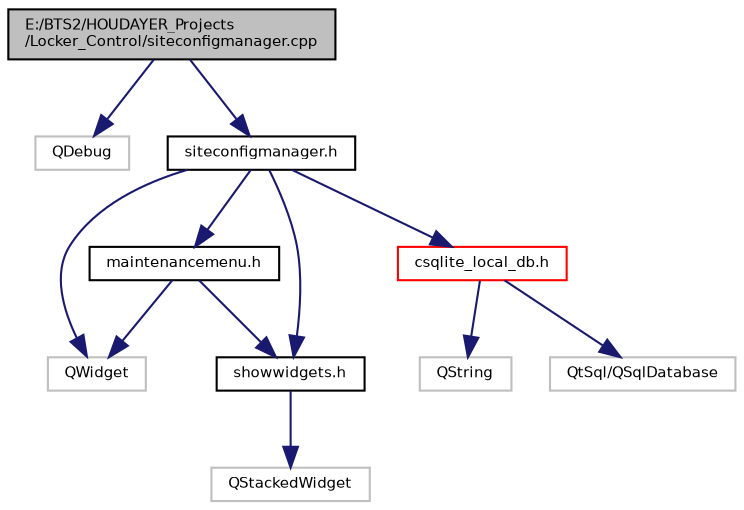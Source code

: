 digraph "E:/BTS2/HOUDAYER_Projects/Locker_Control/siteconfigmanager.cpp"
{
 // INTERACTIVE_SVG=YES
  bgcolor="transparent";
  edge [fontname="Helvetica",fontsize="7",labelfontname="Helvetica",labelfontsize="7"];
  node [fontname="Helvetica",fontsize="7",shape=record];
  Node1 [label="E:/BTS2/HOUDAYER_Projects\l/Locker_Control/siteconfigmanager.cpp",height=0.2,width=0.4,color="black", fillcolor="grey75", style="filled", fontcolor="black"];
  Node1 -> Node2 [color="midnightblue",fontsize="7",style="solid",fontname="Helvetica"];
  Node2 [label="QDebug",height=0.2,width=0.4,color="grey75"];
  Node1 -> Node3 [color="midnightblue",fontsize="7",style="solid",fontname="Helvetica"];
  Node3 [label="siteconfigmanager.h",height=0.2,width=0.4,color="black",URL="$siteconfigmanager_8h.html"];
  Node3 -> Node4 [color="midnightblue",fontsize="7",style="solid",fontname="Helvetica"];
  Node4 [label="QWidget",height=0.2,width=0.4,color="grey75"];
  Node3 -> Node5 [color="midnightblue",fontsize="7",style="solid",fontname="Helvetica"];
  Node5 [label="showwidgets.h",height=0.2,width=0.4,color="black",URL="$showwidgets_8h.html"];
  Node5 -> Node6 [color="midnightblue",fontsize="7",style="solid",fontname="Helvetica"];
  Node6 [label="QStackedWidget",height=0.2,width=0.4,color="grey75"];
  Node3 -> Node7 [color="midnightblue",fontsize="7",style="solid",fontname="Helvetica"];
  Node7 [label="maintenancemenu.h",height=0.2,width=0.4,color="black",URL="$maintenancemenu_8h.html"];
  Node7 -> Node4 [color="midnightblue",fontsize="7",style="solid",fontname="Helvetica"];
  Node7 -> Node5 [color="midnightblue",fontsize="7",style="solid",fontname="Helvetica"];
  Node3 -> Node8 [color="midnightblue",fontsize="7",style="solid",fontname="Helvetica"];
  Node8 [label="csqlite_local_db.h",height=0.2,width=0.4,color="red",URL="$csqlite__local__db_8h.html"];
  Node8 -> Node9 [color="midnightblue",fontsize="7",style="solid",fontname="Helvetica"];
  Node9 [label="QString",height=0.2,width=0.4,color="grey75"];
  Node8 -> Node10 [color="midnightblue",fontsize="7",style="solid",fontname="Helvetica"];
  Node10 [label="QtSql/QSqlDatabase",height=0.2,width=0.4,color="grey75"];
}
